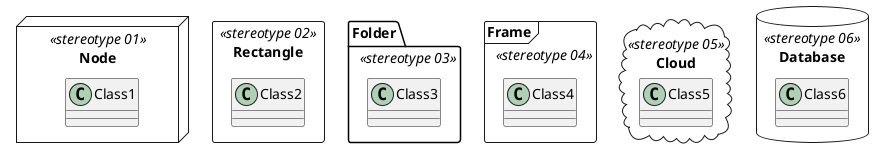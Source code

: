 @startuml

node "Node" <<stereotype 01>> {
  class Class1
}
rectangle "Rectangle" <<stereotype 02>> {
  class Class2
}
folder "Folder" <<stereotype 03>> {
  class Class3
}
frame "Frame" <<stereotype 04>> {
  class Class4
}
cloud "Cloud" <<stereotype 05>> {
  class Class5
}
database "Database" <<stereotype 06>> {
  class Class6
}

@enduml
